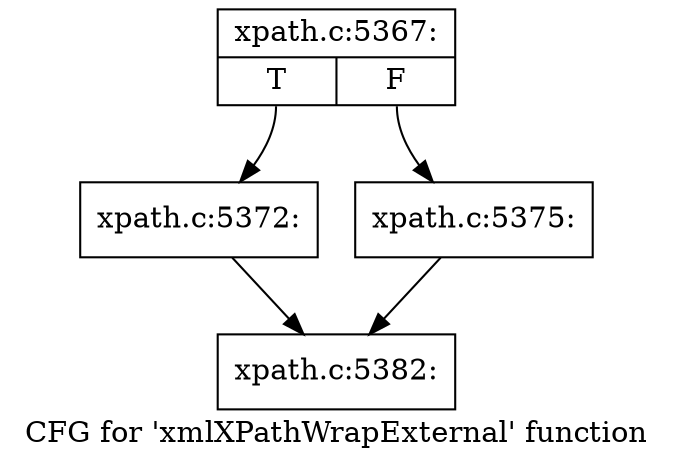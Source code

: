 digraph "CFG for 'xmlXPathWrapExternal' function" {
	label="CFG for 'xmlXPathWrapExternal' function";

	Node0x48af370 [shape=record,label="{xpath.c:5367:|{<s0>T|<s1>F}}"];
	Node0x48af370:s0 -> Node0x48afa60;
	Node0x48af370:s1 -> Node0x48afab0;
	Node0x48afa60 [shape=record,label="{xpath.c:5372:}"];
	Node0x48afa60 -> Node0x48afb90;
	Node0x48afab0 [shape=record,label="{xpath.c:5375:}"];
	Node0x48afab0 -> Node0x48afb90;
	Node0x48afb90 [shape=record,label="{xpath.c:5382:}"];
}
